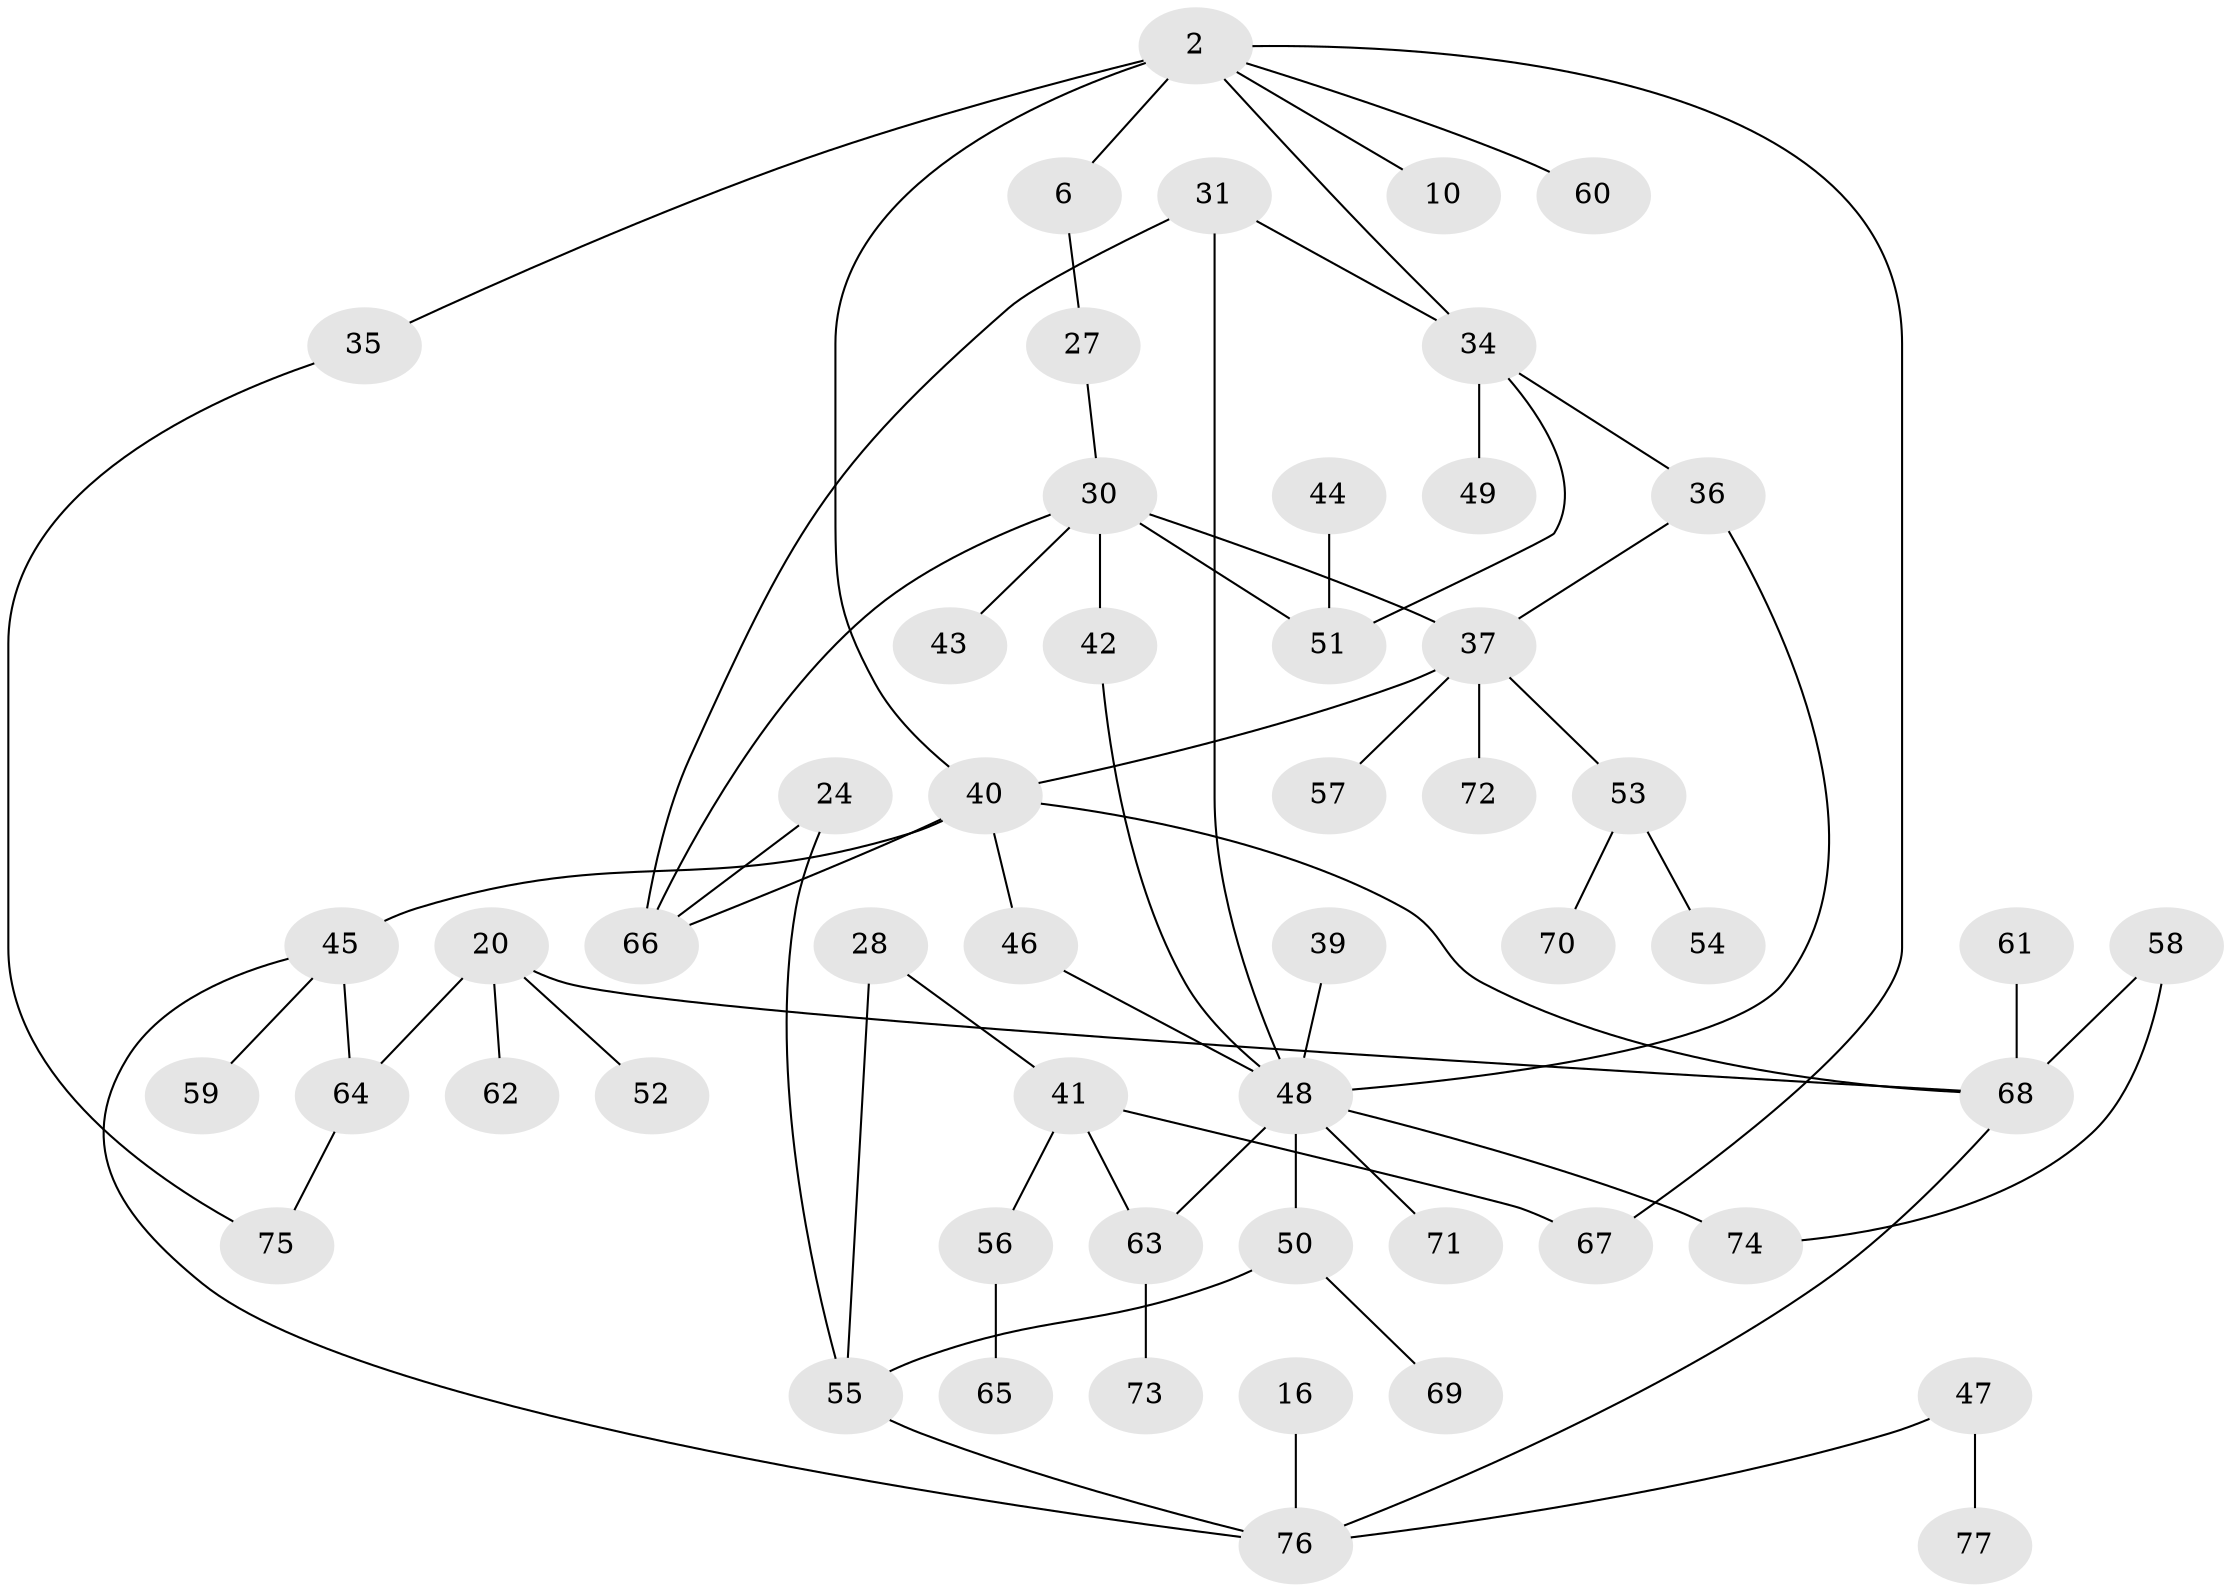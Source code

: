 // original degree distribution, {5: 0.09090909090909091, 8: 0.012987012987012988, 7: 0.012987012987012988, 4: 0.06493506493506493, 2: 0.2857142857142857, 3: 0.2077922077922078, 1: 0.3116883116883117, 6: 0.012987012987012988}
// Generated by graph-tools (version 1.1) at 2025/46/03/04/25 21:46:10]
// undirected, 53 vertices, 68 edges
graph export_dot {
graph [start="1"]
  node [color=gray90,style=filled];
  2;
  6;
  10;
  16;
  20;
  24;
  27;
  28;
  30 [super="+4"];
  31;
  34 [super="+13"];
  35 [super="+33"];
  36 [super="+14"];
  37 [super="+3"];
  39;
  40 [super="+1"];
  41;
  42;
  43;
  44;
  45 [super="+5"];
  46;
  47;
  48 [super="+32+22"];
  49;
  50;
  51 [super="+38"];
  52;
  53;
  54;
  55 [super="+17"];
  56;
  57;
  58;
  59;
  60;
  61;
  62;
  63;
  64 [super="+25"];
  65;
  66 [super="+8+29"];
  67;
  68 [super="+15+19+26"];
  69;
  70;
  71;
  72;
  73;
  74 [super="+23"];
  75;
  76 [super="+7+12"];
  77;
  2 -- 6;
  2 -- 10;
  2 -- 40 [weight=2];
  2 -- 60;
  2 -- 67;
  2 -- 34;
  2 -- 35;
  6 -- 27;
  16 -- 76;
  20 -- 52;
  20 -- 62;
  20 -- 64 [weight=2];
  20 -- 68;
  24 -- 55;
  24 -- 66;
  27 -- 30;
  28 -- 41;
  28 -- 55;
  30 -- 43;
  30 -- 51;
  30 -- 37 [weight=2];
  30 -- 42;
  30 -- 66;
  31 -- 66;
  31 -- 34;
  31 -- 48;
  34 -- 36;
  34 -- 49;
  34 -- 51;
  35 -- 75;
  36 -- 37;
  36 -- 48;
  37 -- 53;
  37 -- 72;
  37 -- 57;
  37 -- 40;
  39 -- 48;
  40 -- 46;
  40 -- 45 [weight=2];
  40 -- 66;
  40 -- 68;
  41 -- 56;
  41 -- 63;
  41 -- 67;
  42 -- 48;
  44 -- 51;
  45 -- 64;
  45 -- 59;
  45 -- 76;
  46 -- 48;
  47 -- 77;
  47 -- 76;
  48 -- 63;
  48 -- 50;
  48 -- 71;
  48 -- 74;
  50 -- 69;
  50 -- 55;
  53 -- 54;
  53 -- 70;
  55 -- 76;
  56 -- 65;
  58 -- 74;
  58 -- 68;
  61 -- 68;
  63 -- 73;
  64 -- 75;
  68 -- 76;
}
